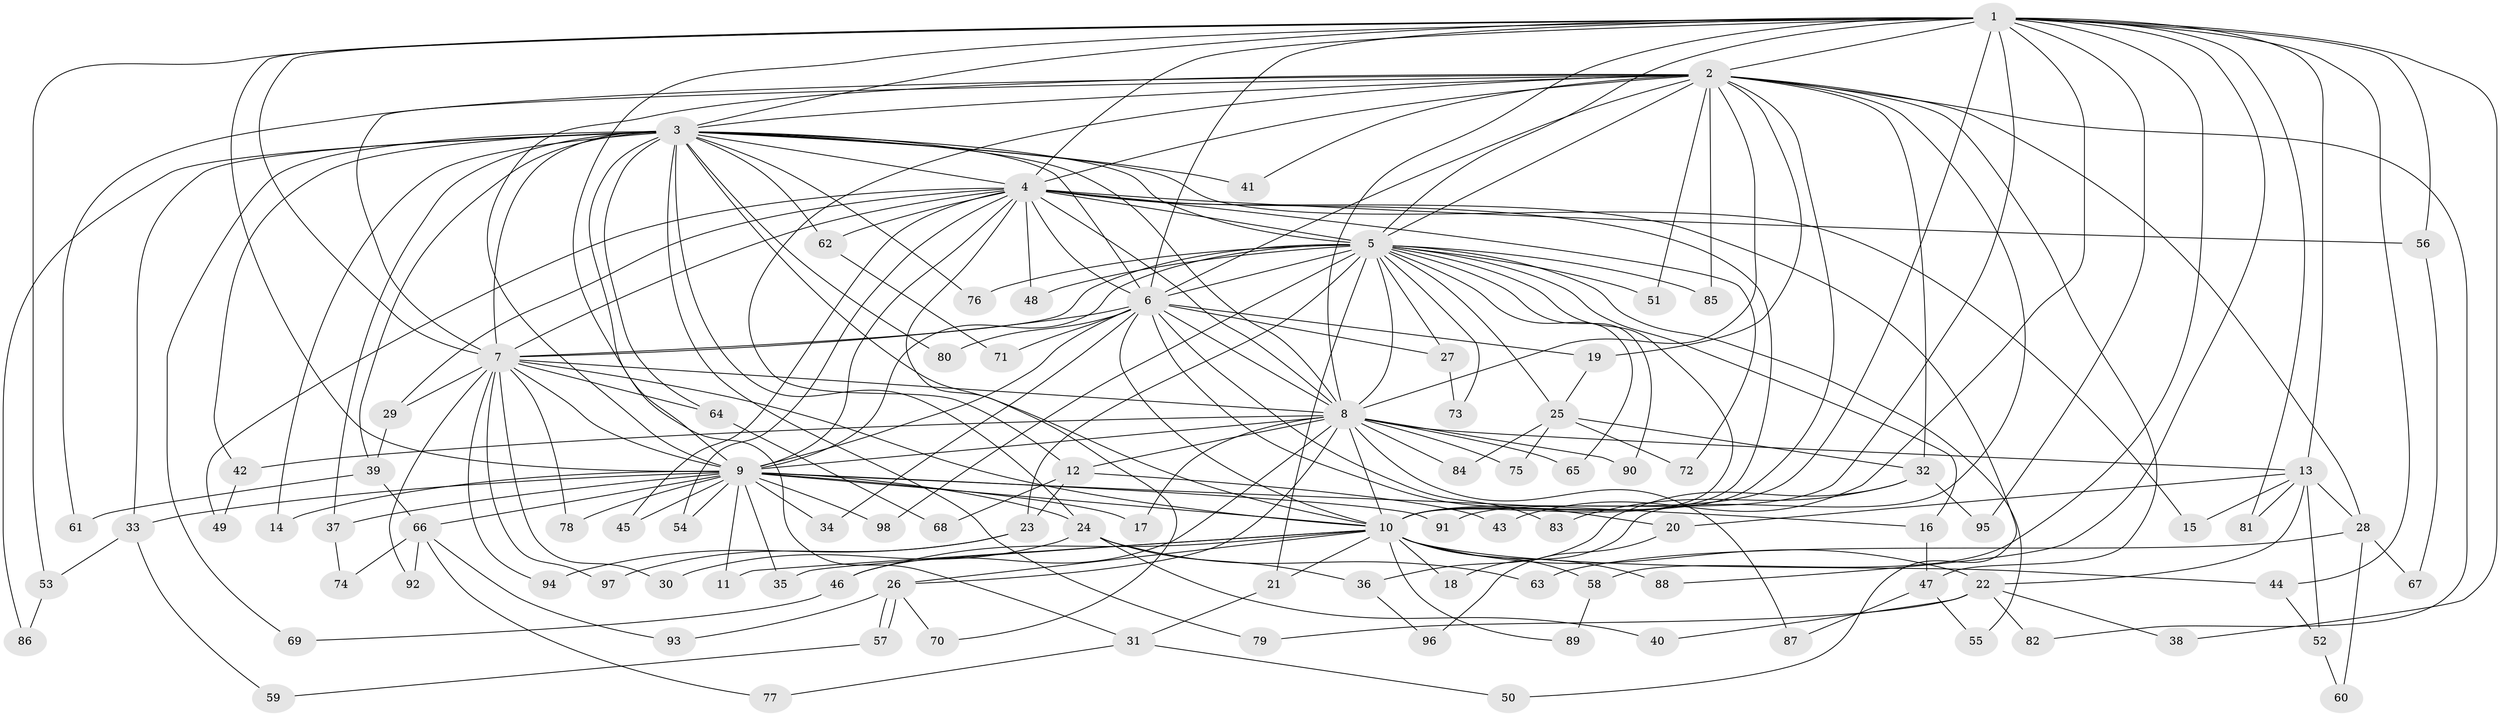 // Generated by graph-tools (version 1.1) at 2025/11/02/27/25 16:11:04]
// undirected, 98 vertices, 221 edges
graph export_dot {
graph [start="1"]
  node [color=gray90,style=filled];
  1;
  2;
  3;
  4;
  5;
  6;
  7;
  8;
  9;
  10;
  11;
  12;
  13;
  14;
  15;
  16;
  17;
  18;
  19;
  20;
  21;
  22;
  23;
  24;
  25;
  26;
  27;
  28;
  29;
  30;
  31;
  32;
  33;
  34;
  35;
  36;
  37;
  38;
  39;
  40;
  41;
  42;
  43;
  44;
  45;
  46;
  47;
  48;
  49;
  50;
  51;
  52;
  53;
  54;
  55;
  56;
  57;
  58;
  59;
  60;
  61;
  62;
  63;
  64;
  65;
  66;
  67;
  68;
  69;
  70;
  71;
  72;
  73;
  74;
  75;
  76;
  77;
  78;
  79;
  80;
  81;
  82;
  83;
  84;
  85;
  86;
  87;
  88;
  89;
  90;
  91;
  92;
  93;
  94;
  95;
  96;
  97;
  98;
  1 -- 2;
  1 -- 3;
  1 -- 4;
  1 -- 5;
  1 -- 6;
  1 -- 7;
  1 -- 8;
  1 -- 9;
  1 -- 10;
  1 -- 13;
  1 -- 31;
  1 -- 38;
  1 -- 43;
  1 -- 44;
  1 -- 53;
  1 -- 56;
  1 -- 58;
  1 -- 81;
  1 -- 88;
  1 -- 91;
  1 -- 95;
  2 -- 3;
  2 -- 4;
  2 -- 5;
  2 -- 6;
  2 -- 7;
  2 -- 8;
  2 -- 9;
  2 -- 10;
  2 -- 12;
  2 -- 18;
  2 -- 19;
  2 -- 28;
  2 -- 32;
  2 -- 41;
  2 -- 47;
  2 -- 51;
  2 -- 61;
  2 -- 82;
  2 -- 85;
  3 -- 4;
  3 -- 5;
  3 -- 6;
  3 -- 7;
  3 -- 8;
  3 -- 9;
  3 -- 10;
  3 -- 14;
  3 -- 15;
  3 -- 24;
  3 -- 33;
  3 -- 37;
  3 -- 39;
  3 -- 41;
  3 -- 42;
  3 -- 62;
  3 -- 64;
  3 -- 69;
  3 -- 76;
  3 -- 79;
  3 -- 80;
  3 -- 86;
  4 -- 5;
  4 -- 6;
  4 -- 7;
  4 -- 8;
  4 -- 9;
  4 -- 10;
  4 -- 29;
  4 -- 45;
  4 -- 48;
  4 -- 49;
  4 -- 50;
  4 -- 54;
  4 -- 56;
  4 -- 62;
  4 -- 70;
  4 -- 72;
  5 -- 6;
  5 -- 7;
  5 -- 8;
  5 -- 9;
  5 -- 10;
  5 -- 16;
  5 -- 21;
  5 -- 23;
  5 -- 25;
  5 -- 27;
  5 -- 48;
  5 -- 51;
  5 -- 55;
  5 -- 65;
  5 -- 73;
  5 -- 76;
  5 -- 85;
  5 -- 90;
  5 -- 98;
  6 -- 7;
  6 -- 8;
  6 -- 9;
  6 -- 10;
  6 -- 19;
  6 -- 20;
  6 -- 27;
  6 -- 34;
  6 -- 71;
  6 -- 80;
  6 -- 83;
  7 -- 8;
  7 -- 9;
  7 -- 10;
  7 -- 29;
  7 -- 30;
  7 -- 64;
  7 -- 78;
  7 -- 92;
  7 -- 94;
  7 -- 97;
  8 -- 9;
  8 -- 10;
  8 -- 12;
  8 -- 13;
  8 -- 17;
  8 -- 26;
  8 -- 42;
  8 -- 46;
  8 -- 65;
  8 -- 75;
  8 -- 84;
  8 -- 87;
  8 -- 90;
  9 -- 10;
  9 -- 11;
  9 -- 14;
  9 -- 16;
  9 -- 17;
  9 -- 24;
  9 -- 33;
  9 -- 34;
  9 -- 35;
  9 -- 37;
  9 -- 45;
  9 -- 54;
  9 -- 66;
  9 -- 78;
  9 -- 91;
  9 -- 98;
  10 -- 11;
  10 -- 18;
  10 -- 21;
  10 -- 22;
  10 -- 26;
  10 -- 35;
  10 -- 44;
  10 -- 46;
  10 -- 58;
  10 -- 88;
  10 -- 89;
  12 -- 23;
  12 -- 43;
  12 -- 68;
  13 -- 15;
  13 -- 20;
  13 -- 22;
  13 -- 28;
  13 -- 52;
  13 -- 81;
  16 -- 47;
  19 -- 25;
  20 -- 96;
  21 -- 31;
  22 -- 38;
  22 -- 40;
  22 -- 79;
  22 -- 82;
  23 -- 94;
  23 -- 97;
  24 -- 30;
  24 -- 36;
  24 -- 40;
  24 -- 63;
  25 -- 32;
  25 -- 72;
  25 -- 75;
  25 -- 84;
  26 -- 57;
  26 -- 57;
  26 -- 70;
  26 -- 93;
  27 -- 73;
  28 -- 60;
  28 -- 63;
  28 -- 67;
  29 -- 39;
  31 -- 50;
  31 -- 77;
  32 -- 36;
  32 -- 83;
  32 -- 95;
  33 -- 53;
  33 -- 59;
  36 -- 96;
  37 -- 74;
  39 -- 61;
  39 -- 66;
  42 -- 49;
  44 -- 52;
  46 -- 69;
  47 -- 55;
  47 -- 87;
  52 -- 60;
  53 -- 86;
  56 -- 67;
  57 -- 59;
  58 -- 89;
  62 -- 71;
  64 -- 68;
  66 -- 74;
  66 -- 77;
  66 -- 92;
  66 -- 93;
}

